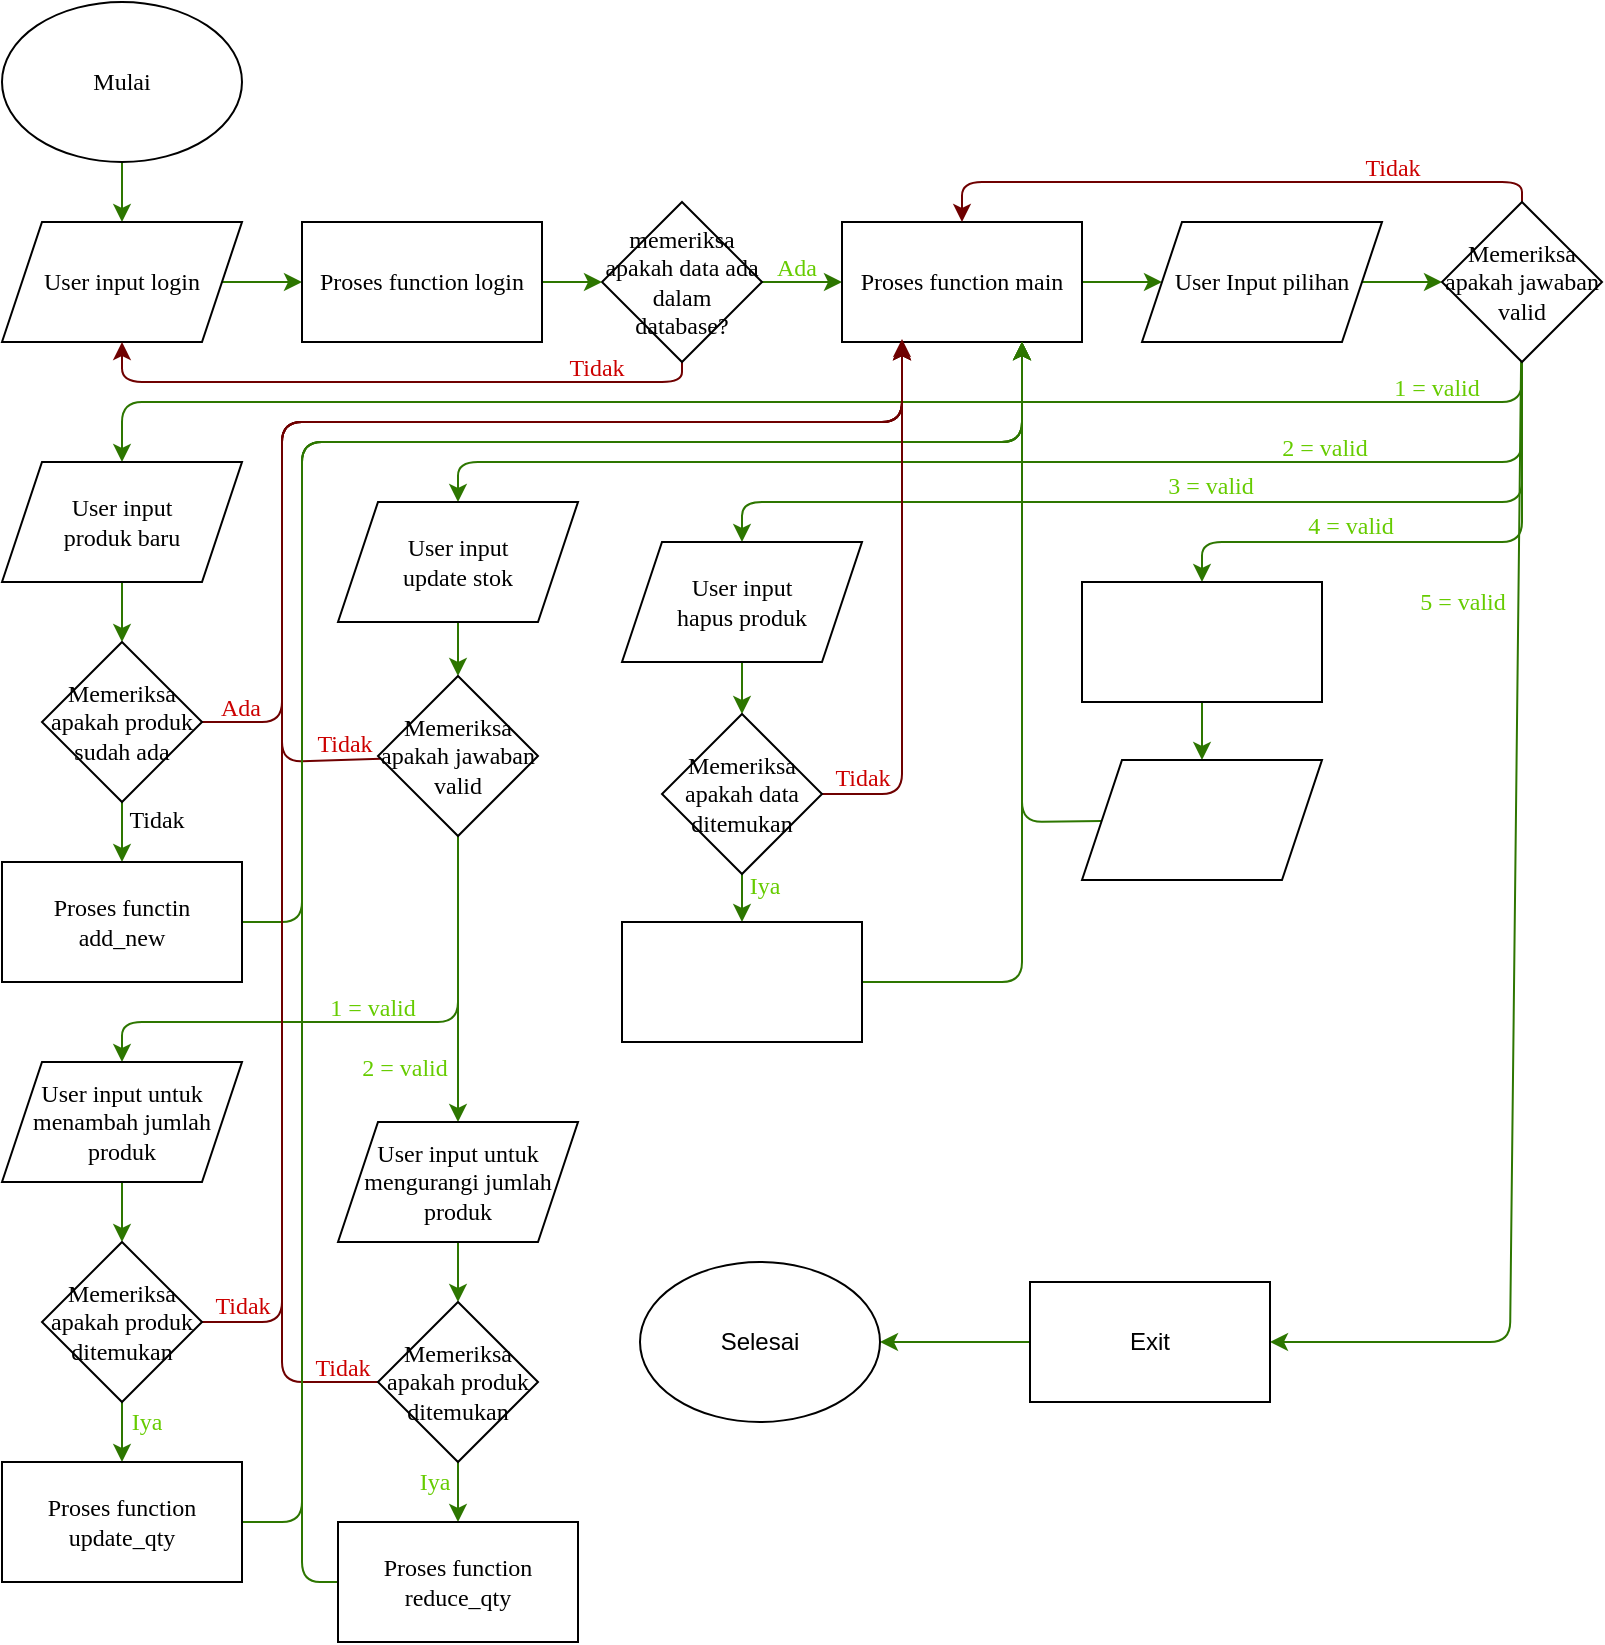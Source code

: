 <mxfile>
    <diagram id="2w0YJS_ZWguaededGHnA" name="Page-1">
        <mxGraphModel dx="1422" dy="1058" grid="1" gridSize="10" guides="1" tooltips="1" connect="1" arrows="1" fold="1" page="1" pageScale="1" pageWidth="850" pageHeight="1100" math="0" shadow="0">
            <root>
                <mxCell id="0"/>
                <mxCell id="1" parent="0"/>
                <mxCell id="106" style="edgeStyle=none;html=1;entryX=0.5;entryY=0;entryDx=0;entryDy=0;fontFamily=Times New Roman;fontSize=12;fillColor=#60a917;strokeColor=#2D7600;" parent="1" source="101" target="103" edge="1">
                    <mxGeometry relative="1" as="geometry"/>
                </mxCell>
                <mxCell id="101" value="Mulai" style="ellipse;whiteSpace=wrap;html=1;fontFamily=Times New Roman;fontSize=12;" parent="1" vertex="1">
                    <mxGeometry x="46" y="20" width="120" height="80" as="geometry"/>
                </mxCell>
                <mxCell id="107" style="edgeStyle=none;html=1;fontFamily=Times New Roman;fontSize=12;fillColor=#60a917;strokeColor=#2D7600;" parent="1" source="103" target="105" edge="1">
                    <mxGeometry relative="1" as="geometry"/>
                </mxCell>
                <mxCell id="103" value="User input login" style="shape=parallelogram;perimeter=parallelogramPerimeter;whiteSpace=wrap;html=1;fixedSize=1;fontFamily=Times New Roman;fontSize=12;" parent="1" vertex="1">
                    <mxGeometry x="46" y="130" width="120" height="60" as="geometry"/>
                </mxCell>
                <mxCell id="109" style="edgeStyle=none;html=1;entryX=0.5;entryY=1;entryDx=0;entryDy=0;fontFamily=Times New Roman;fontSize=12;fillColor=#a20025;strokeColor=#6F0000;" parent="1" source="104" target="103" edge="1">
                    <mxGeometry relative="1" as="geometry">
                        <Array as="points">
                            <mxPoint x="386" y="210"/>
                            <mxPoint x="106" y="210"/>
                        </Array>
                    </mxGeometry>
                </mxCell>
                <mxCell id="112" style="edgeStyle=none;html=1;entryX=0;entryY=0.5;entryDx=0;entryDy=0;fontFamily=Times New Roman;fontSize=12;fillColor=#60a917;strokeColor=#2D7600;" parent="1" source="104" target="111" edge="1">
                    <mxGeometry relative="1" as="geometry"/>
                </mxCell>
                <mxCell id="104" value="memeriksa apakah data ada dalam database?" style="rhombus;whiteSpace=wrap;html=1;fontFamily=Times New Roman;fontSize=12;" parent="1" vertex="1">
                    <mxGeometry x="346" y="120" width="80" height="80" as="geometry"/>
                </mxCell>
                <mxCell id="108" style="edgeStyle=none;html=1;entryX=0;entryY=0.5;entryDx=0;entryDy=0;fontFamily=Times New Roman;fontSize=12;fillColor=#60a917;strokeColor=#2D7600;" parent="1" source="105" target="104" edge="1">
                    <mxGeometry relative="1" as="geometry"/>
                </mxCell>
                <mxCell id="105" value="Proses function login" style="rounded=0;whiteSpace=wrap;html=1;fontFamily=Times New Roman;fontSize=12;" parent="1" vertex="1">
                    <mxGeometry x="196" y="130" width="120" height="60" as="geometry"/>
                </mxCell>
                <mxCell id="110" value="Tidak" style="text;html=1;align=center;verticalAlign=middle;resizable=0;points=[];autosize=1;strokeColor=none;fillColor=none;fontSize=12;fontFamily=Times New Roman;fontColor=#CC0000;" parent="1" vertex="1">
                    <mxGeometry x="318" y="188" width="50" height="30" as="geometry"/>
                </mxCell>
                <mxCell id="115" style="edgeStyle=none;html=1;entryX=0;entryY=0.5;entryDx=0;entryDy=0;fontFamily=Times New Roman;fontSize=12;fillColor=#60a917;strokeColor=#2D7600;" parent="1" source="111" target="114" edge="1">
                    <mxGeometry relative="1" as="geometry"/>
                </mxCell>
                <mxCell id="111" value="Proses function main" style="rounded=0;whiteSpace=wrap;html=1;fontFamily=Times New Roman;fontSize=12;" parent="1" vertex="1">
                    <mxGeometry x="466" y="130" width="120" height="60" as="geometry"/>
                </mxCell>
                <mxCell id="113" value="Ada" style="text;html=1;align=center;verticalAlign=middle;resizable=0;points=[];autosize=1;strokeColor=none;fillColor=none;fontSize=12;fontFamily=Times New Roman;fontColor=#66CC00;" parent="1" vertex="1">
                    <mxGeometry x="423" y="138" width="40" height="30" as="geometry"/>
                </mxCell>
                <mxCell id="117" style="edgeStyle=none;html=1;fontFamily=Times New Roman;fontSize=12;entryX=0;entryY=0.5;entryDx=0;entryDy=0;fillColor=#60a917;strokeColor=#2D7600;" parent="1" source="114" target="116" edge="1">
                    <mxGeometry relative="1" as="geometry">
                        <mxPoint x="746" y="200" as="targetPoint"/>
                    </mxGeometry>
                </mxCell>
                <mxCell id="114" value="User Input pilihan" style="shape=parallelogram;perimeter=parallelogramPerimeter;whiteSpace=wrap;html=1;fixedSize=1;fontFamily=Times New Roman;fontSize=12;" parent="1" vertex="1">
                    <mxGeometry x="616" y="130" width="120" height="60" as="geometry"/>
                </mxCell>
                <mxCell id="118" style="edgeStyle=none;html=1;exitX=0.5;exitY=1;exitDx=0;exitDy=0;fontFamily=Times New Roman;fontSize=12;entryX=0.5;entryY=0;entryDx=0;entryDy=0;fillColor=#60a917;strokeColor=#2D7600;" parent="1" source="116" target="122" edge="1">
                    <mxGeometry relative="1" as="geometry">
                        <mxPoint x="106" y="250" as="targetPoint"/>
                        <Array as="points">
                            <mxPoint x="806" y="220"/>
                            <mxPoint x="106" y="220"/>
                        </Array>
                    </mxGeometry>
                </mxCell>
                <mxCell id="120" style="edgeStyle=none;html=1;entryX=0.5;entryY=0;entryDx=0;entryDy=0;fontFamily=Times New Roman;fontSize=12;fillColor=#a20025;strokeColor=#6F0000;" parent="1" source="116" target="111" edge="1">
                    <mxGeometry relative="1" as="geometry">
                        <Array as="points">
                            <mxPoint x="806" y="110"/>
                            <mxPoint x="526" y="110"/>
                        </Array>
                    </mxGeometry>
                </mxCell>
                <mxCell id="136" style="edgeStyle=none;html=1;exitX=0.5;exitY=1;exitDx=0;exitDy=0;fontFamily=Times New Roman;fontSize=12;entryX=0.5;entryY=0;entryDx=0;entryDy=0;fillColor=#60a917;strokeColor=#2D7600;" parent="1" source="116" target="135" edge="1">
                    <mxGeometry relative="1" as="geometry">
                        <mxPoint x="806" y="250" as="targetPoint"/>
                        <Array as="points">
                            <mxPoint x="806" y="250"/>
                            <mxPoint x="274" y="250"/>
                        </Array>
                    </mxGeometry>
                </mxCell>
                <mxCell id="176" style="edgeStyle=none;html=1;entryX=0.5;entryY=0;entryDx=0;entryDy=0;fontFamily=Times New Roman;fontSize=12;fontColor=#66CC00;fillColor=#60a917;strokeColor=#2D7600;" parent="1" source="116" target="175" edge="1">
                    <mxGeometry relative="1" as="geometry">
                        <Array as="points">
                            <mxPoint x="806" y="270"/>
                            <mxPoint x="416" y="270"/>
                        </Array>
                    </mxGeometry>
                </mxCell>
                <mxCell id="188" style="edgeStyle=none;html=1;exitX=0.5;exitY=1;exitDx=0;exitDy=0;entryX=0.5;entryY=0;entryDx=0;entryDy=0;fontFamily=Times New Roman;fontSize=12;fontColor=#FFFFFF;fillColor=#60a917;strokeColor=#2D7600;" parent="1" source="116" target="187" edge="1">
                    <mxGeometry relative="1" as="geometry">
                        <Array as="points">
                            <mxPoint x="806" y="290"/>
                            <mxPoint x="646" y="290"/>
                        </Array>
                    </mxGeometry>
                </mxCell>
                <mxCell id="198" style="edgeStyle=none;html=1;entryX=1;entryY=0.5;entryDx=0;entryDy=0;fillColor=#60a917;strokeColor=#2D7600;" edge="1" parent="1" source="116" target="197">
                    <mxGeometry relative="1" as="geometry">
                        <Array as="points">
                            <mxPoint x="800" y="690"/>
                        </Array>
                    </mxGeometry>
                </mxCell>
                <mxCell id="116" value="Memeriksa apakah jawaban valid" style="rhombus;whiteSpace=wrap;html=1;fontFamily=Times New Roman;fontSize=12;" parent="1" vertex="1">
                    <mxGeometry x="766" y="120" width="80" height="80" as="geometry"/>
                </mxCell>
                <mxCell id="124" style="edgeStyle=none;html=1;entryX=0.5;entryY=0;entryDx=0;entryDy=0;fontFamily=Times New Roman;fontSize=12;fillColor=#60a917;strokeColor=#2D7600;" parent="1" source="122" target="123" edge="1">
                    <mxGeometry relative="1" as="geometry"/>
                </mxCell>
                <mxCell id="122" value="User input&lt;br&gt;produk baru" style="shape=parallelogram;perimeter=parallelogramPerimeter;whiteSpace=wrap;html=1;fixedSize=1;fontFamily=Times New Roman;fontSize=12;" parent="1" vertex="1">
                    <mxGeometry x="46" y="250" width="120" height="60" as="geometry"/>
                </mxCell>
                <mxCell id="126" style="edgeStyle=none;html=1;entryX=0.5;entryY=0;entryDx=0;entryDy=0;fontFamily=Times New Roman;fontSize=12;fillColor=#60a917;strokeColor=#2D7600;" parent="1" source="123" target="125" edge="1">
                    <mxGeometry relative="1" as="geometry"/>
                </mxCell>
                <mxCell id="127" style="edgeStyle=none;html=1;fontFamily=Times New Roman;fontSize=12;entryX=0.25;entryY=1;entryDx=0;entryDy=0;fillColor=#a20025;strokeColor=#6F0000;" parent="1" source="123" target="111" edge="1">
                    <mxGeometry relative="1" as="geometry">
                        <mxPoint x="526" y="190" as="targetPoint"/>
                        <Array as="points">
                            <mxPoint x="186" y="380"/>
                            <mxPoint x="186" y="230"/>
                            <mxPoint x="496" y="230"/>
                        </Array>
                    </mxGeometry>
                </mxCell>
                <mxCell id="123" value="Memeriksa apakah produk sudah ada" style="rhombus;whiteSpace=wrap;html=1;fontFamily=Times New Roman;fontSize=12;" parent="1" vertex="1">
                    <mxGeometry x="66" y="340" width="80" height="80" as="geometry"/>
                </mxCell>
                <mxCell id="128" style="edgeStyle=none;html=1;fontFamily=Times New Roman;fontSize=12;entryX=0.75;entryY=1;entryDx=0;entryDy=0;fillColor=#60a917;strokeColor=#2D7600;" parent="1" source="125" target="111" edge="1">
                    <mxGeometry relative="1" as="geometry">
                        <mxPoint x="466" y="190" as="targetPoint"/>
                        <Array as="points">
                            <mxPoint x="196" y="480"/>
                            <mxPoint x="196" y="240"/>
                            <mxPoint x="556" y="240"/>
                        </Array>
                    </mxGeometry>
                </mxCell>
                <mxCell id="125" value="Proses functin &lt;br&gt;add_new" style="rounded=0;whiteSpace=wrap;html=1;fontFamily=Times New Roman;fontSize=12;" parent="1" vertex="1">
                    <mxGeometry x="46" y="450" width="120" height="60" as="geometry"/>
                </mxCell>
                <mxCell id="130" value="1 = valid" style="text;html=1;align=center;verticalAlign=middle;resizable=0;points=[];autosize=1;strokeColor=none;fillColor=none;fontSize=12;fontFamily=Times New Roman;fontColor=#66CC00;" parent="1" vertex="1">
                    <mxGeometry x="728" y="198" width="70" height="30" as="geometry"/>
                </mxCell>
                <mxCell id="132" value="Ada" style="text;html=1;align=center;verticalAlign=middle;resizable=0;points=[];autosize=1;strokeColor=none;fillColor=none;fontSize=12;fontFamily=Times New Roman;fontColor=#CC0000;" parent="1" vertex="1">
                    <mxGeometry x="145" y="358" width="40" height="30" as="geometry"/>
                </mxCell>
                <mxCell id="133" value="Tidak" style="text;html=1;align=center;verticalAlign=middle;resizable=0;points=[];autosize=1;strokeColor=none;fillColor=none;fontSize=12;fontFamily=Times New Roman;" parent="1" vertex="1">
                    <mxGeometry x="98" y="414" width="50" height="30" as="geometry"/>
                </mxCell>
                <mxCell id="134" value="Tidak" style="text;html=1;align=center;verticalAlign=middle;resizable=0;points=[];autosize=1;strokeColor=none;fillColor=none;fontSize=12;fontFamily=Times New Roman;fontColor=#CC0000;" parent="1" vertex="1">
                    <mxGeometry x="716" y="88" width="50" height="30" as="geometry"/>
                </mxCell>
                <mxCell id="138" style="edgeStyle=none;html=1;entryX=0.5;entryY=0;entryDx=0;entryDy=0;fontFamily=Times New Roman;fontSize=12;fillColor=#60a917;strokeColor=#2D7600;" parent="1" source="135" target="137" edge="1">
                    <mxGeometry relative="1" as="geometry"/>
                </mxCell>
                <mxCell id="135" value="User input &lt;br&gt;update stok" style="shape=parallelogram;perimeter=parallelogramPerimeter;whiteSpace=wrap;html=1;fixedSize=1;fontFamily=Times New Roman;fontSize=12;" parent="1" vertex="1">
                    <mxGeometry x="214" y="270" width="120" height="60" as="geometry"/>
                </mxCell>
                <mxCell id="140" style="edgeStyle=none;html=1;entryX=0.5;entryY=0;entryDx=0;entryDy=0;fontFamily=Times New Roman;fontSize=12;fillColor=#60a917;strokeColor=#2D7600;" parent="1" source="137" target="139" edge="1">
                    <mxGeometry relative="1" as="geometry">
                        <Array as="points">
                            <mxPoint x="274" y="530"/>
                            <mxPoint x="106" y="530"/>
                        </Array>
                    </mxGeometry>
                </mxCell>
                <mxCell id="153" style="edgeStyle=none;html=1;exitX=0.5;exitY=1;exitDx=0;exitDy=0;entryX=0.5;entryY=0;entryDx=0;entryDy=0;fontFamily=Times New Roman;fontSize=12;fillColor=#60a917;strokeColor=#2D7600;" parent="1" source="137" target="151" edge="1">
                    <mxGeometry relative="1" as="geometry"/>
                </mxCell>
                <mxCell id="171" style="edgeStyle=none;html=1;fontFamily=Times New Roman;fontSize=12;fillColor=#a20025;strokeColor=#6F0000;" parent="1" source="137" edge="1">
                    <mxGeometry relative="1" as="geometry">
                        <mxPoint x="496" y="190" as="targetPoint"/>
                        <Array as="points">
                            <mxPoint x="186" y="400"/>
                            <mxPoint x="186" y="230"/>
                            <mxPoint x="496" y="230"/>
                        </Array>
                    </mxGeometry>
                </mxCell>
                <mxCell id="137" value="Memeriksa apakah jawaban valid" style="rhombus;whiteSpace=wrap;html=1;fontFamily=Times New Roman;fontSize=12;" parent="1" vertex="1">
                    <mxGeometry x="234" y="357" width="80" height="80" as="geometry"/>
                </mxCell>
                <mxCell id="144" style="edgeStyle=none;html=1;entryX=0.5;entryY=0;entryDx=0;entryDy=0;fontFamily=Times New Roman;fontSize=12;fillColor=#60a917;strokeColor=#2D7600;" parent="1" source="139" target="143" edge="1">
                    <mxGeometry relative="1" as="geometry"/>
                </mxCell>
                <mxCell id="139" value="User input untuk&lt;br&gt;menambah jumlah produk" style="shape=parallelogram;perimeter=parallelogramPerimeter;whiteSpace=wrap;html=1;fixedSize=1;fontFamily=Times New Roman;fontSize=12;" parent="1" vertex="1">
                    <mxGeometry x="46" y="550" width="120" height="60" as="geometry"/>
                </mxCell>
                <mxCell id="141" value="2 = valid" style="text;html=1;align=center;verticalAlign=middle;resizable=0;points=[];autosize=1;strokeColor=none;fillColor=none;fontSize=12;fontFamily=Times New Roman;fontColor=#66CC00;" parent="1" vertex="1">
                    <mxGeometry x="672" y="228" width="70" height="30" as="geometry"/>
                </mxCell>
                <mxCell id="142" value="1 = valid" style="text;html=1;align=center;verticalAlign=middle;resizable=0;points=[];autosize=1;strokeColor=none;fillColor=none;fontSize=12;fontFamily=Times New Roman;fontColor=#66CC00;" parent="1" vertex="1">
                    <mxGeometry x="196" y="508" width="70" height="30" as="geometry"/>
                </mxCell>
                <mxCell id="146" style="edgeStyle=none;html=1;entryX=0.5;entryY=0;entryDx=0;entryDy=0;fontFamily=Times New Roman;fontSize=12;fillColor=#60a917;strokeColor=#2D7600;" parent="1" source="143" target="145" edge="1">
                    <mxGeometry relative="1" as="geometry"/>
                </mxCell>
                <mxCell id="148" style="edgeStyle=none;html=1;fontFamily=Times New Roman;fontSize=12;fillColor=#a20025;strokeColor=#6F0000;entryX=0.25;entryY=1;entryDx=0;entryDy=0;" parent="1" source="143" target="111" edge="1">
                    <mxGeometry relative="1" as="geometry">
                        <mxPoint x="526" y="190" as="targetPoint"/>
                        <Array as="points">
                            <mxPoint x="186" y="680"/>
                            <mxPoint x="186" y="230"/>
                            <mxPoint x="496" y="230"/>
                        </Array>
                    </mxGeometry>
                </mxCell>
                <mxCell id="143" value="Memeriksa apakah produk ditemukan" style="rhombus;whiteSpace=wrap;html=1;fontFamily=Times New Roman;fontSize=12;" parent="1" vertex="1">
                    <mxGeometry x="66" y="640" width="80" height="80" as="geometry"/>
                </mxCell>
                <mxCell id="150" style="edgeStyle=none;html=1;fontFamily=Times New Roman;fontSize=12;fillColor=#60a917;strokeColor=#2D7600;entryX=0.75;entryY=1;entryDx=0;entryDy=0;" parent="1" source="145" target="111" edge="1">
                    <mxGeometry relative="1" as="geometry">
                        <mxPoint x="526" y="190" as="targetPoint"/>
                        <Array as="points">
                            <mxPoint x="196" y="780"/>
                            <mxPoint x="196" y="240"/>
                            <mxPoint x="556" y="240"/>
                        </Array>
                    </mxGeometry>
                </mxCell>
                <mxCell id="145" value="Proses function&lt;br&gt;update_qty" style="rounded=0;whiteSpace=wrap;html=1;fontFamily=Times New Roman;fontSize=12;" parent="1" vertex="1">
                    <mxGeometry x="46" y="750" width="120" height="60" as="geometry"/>
                </mxCell>
                <mxCell id="147" value="Iya" style="text;html=1;align=center;verticalAlign=middle;resizable=0;points=[];autosize=1;strokeColor=none;fillColor=none;fontSize=12;fontFamily=Times New Roman;fontColor=#66CC00;" parent="1" vertex="1">
                    <mxGeometry x="98" y="715" width="40" height="30" as="geometry"/>
                </mxCell>
                <mxCell id="149" value="Tidak" style="text;html=1;align=center;verticalAlign=middle;resizable=0;points=[];autosize=1;strokeColor=none;fillColor=none;fontSize=12;fontFamily=Times New Roman;fontColor=#CC0000;" parent="1" vertex="1">
                    <mxGeometry x="141" y="657" width="50" height="30" as="geometry"/>
                </mxCell>
                <mxCell id="155" style="edgeStyle=none;html=1;entryX=0.5;entryY=0;entryDx=0;entryDy=0;fontFamily=Times New Roman;fontSize=12;fillColor=#60a917;strokeColor=#2D7600;" parent="1" source="151" target="154" edge="1">
                    <mxGeometry relative="1" as="geometry"/>
                </mxCell>
                <mxCell id="151" value="User input untuk mengurangi jumlah produk" style="shape=parallelogram;perimeter=parallelogramPerimeter;whiteSpace=wrap;html=1;fixedSize=1;fontFamily=Times New Roman;fontSize=12;" parent="1" vertex="1">
                    <mxGeometry x="214" y="580" width="120" height="60" as="geometry"/>
                </mxCell>
                <mxCell id="157" style="edgeStyle=none;html=1;entryX=0.5;entryY=0;entryDx=0;entryDy=0;fontFamily=Times New Roman;fontSize=12;fillColor=#60a917;strokeColor=#2D7600;" parent="1" source="154" target="156" edge="1">
                    <mxGeometry relative="1" as="geometry"/>
                </mxCell>
                <mxCell id="168" style="edgeStyle=none;html=1;entryX=0.25;entryY=1;entryDx=0;entryDy=0;fontFamily=Times New Roman;fontSize=12;fillColor=#a20025;strokeColor=#6F0000;" parent="1" source="154" target="111" edge="1">
                    <mxGeometry relative="1" as="geometry">
                        <Array as="points">
                            <mxPoint x="186" y="710"/>
                            <mxPoint x="186" y="230"/>
                            <mxPoint x="496" y="230"/>
                        </Array>
                    </mxGeometry>
                </mxCell>
                <mxCell id="154" value="Memeriksa apakah produk ditemukan" style="rhombus;whiteSpace=wrap;html=1;fontFamily=Times New Roman;fontSize=12;" parent="1" vertex="1">
                    <mxGeometry x="234" y="670" width="80" height="80" as="geometry"/>
                </mxCell>
                <mxCell id="169" style="edgeStyle=none;html=1;fontFamily=Times New Roman;fontSize=12;fillColor=#60a917;strokeColor=#2D7600;" parent="1" source="156" edge="1">
                    <mxGeometry relative="1" as="geometry">
                        <mxPoint x="556" y="190" as="targetPoint"/>
                        <Array as="points">
                            <mxPoint x="196" y="810"/>
                            <mxPoint x="196" y="240"/>
                            <mxPoint x="556" y="240"/>
                        </Array>
                    </mxGeometry>
                </mxCell>
                <mxCell id="156" value="Proses function&lt;br&gt;reduce_qty" style="rounded=0;whiteSpace=wrap;html=1;fontFamily=Times New Roman;fontSize=12;" parent="1" vertex="1">
                    <mxGeometry x="214" y="780" width="120" height="60" as="geometry"/>
                </mxCell>
                <mxCell id="160" value="Tidak" style="text;html=1;align=center;verticalAlign=middle;resizable=0;points=[];autosize=1;strokeColor=none;fillColor=none;fontSize=12;fontFamily=Times New Roman;fontColor=#CC0000;" parent="1" vertex="1">
                    <mxGeometry x="191" y="688" width="50" height="30" as="geometry"/>
                </mxCell>
                <mxCell id="161" value="Iya" style="text;html=1;align=center;verticalAlign=middle;resizable=0;points=[];autosize=1;strokeColor=none;fillColor=none;fontSize=12;fontFamily=Times New Roman;fontColor=#66CC00;" parent="1" vertex="1">
                    <mxGeometry x="242" y="745" width="40" height="30" as="geometry"/>
                </mxCell>
                <mxCell id="164" value="3 = valid" style="text;html=1;align=center;verticalAlign=middle;resizable=0;points=[];autosize=1;strokeColor=none;fillColor=none;fontSize=12;fontFamily=Times New Roman;fontColor=#66CC00;" parent="1" vertex="1">
                    <mxGeometry x="615" y="247" width="70" height="30" as="geometry"/>
                </mxCell>
                <mxCell id="172" value="2 = valid" style="text;html=1;align=center;verticalAlign=middle;resizable=0;points=[];autosize=1;strokeColor=none;fillColor=none;fontSize=12;fontFamily=Times New Roman;fontColor=#66CC00;" parent="1" vertex="1">
                    <mxGeometry x="212" y="538" width="70" height="30" as="geometry"/>
                </mxCell>
                <mxCell id="173" value="Tidak" style="text;html=1;align=center;verticalAlign=middle;resizable=0;points=[];autosize=1;strokeColor=none;fillColor=none;fontSize=12;fontFamily=Times New Roman;fontColor=#CC0000;" parent="1" vertex="1">
                    <mxGeometry x="192" y="376" width="50" height="30" as="geometry"/>
                </mxCell>
                <mxCell id="178" style="edgeStyle=none;html=1;entryX=0.5;entryY=0;entryDx=0;entryDy=0;fontFamily=Times New Roman;fontSize=12;fontColor=#66CC00;fillColor=#60a917;strokeColor=#2D7600;" parent="1" source="175" target="177" edge="1">
                    <mxGeometry relative="1" as="geometry"/>
                </mxCell>
                <mxCell id="175" value="User input &lt;br&gt;hapus produk" style="shape=parallelogram;perimeter=parallelogramPerimeter;whiteSpace=wrap;html=1;fixedSize=1;fontFamily=Times New Roman;fontSize=12;" parent="1" vertex="1">
                    <mxGeometry x="356" y="290" width="120" height="60" as="geometry"/>
                </mxCell>
                <mxCell id="180" style="edgeStyle=none;html=1;entryX=0.5;entryY=0;entryDx=0;entryDy=0;fontFamily=Times New Roman;fontSize=12;fontColor=#FFFFFF;fillColor=#60a917;strokeColor=#2D7600;" parent="1" source="177" target="179" edge="1">
                    <mxGeometry relative="1" as="geometry"/>
                </mxCell>
                <mxCell id="182" style="edgeStyle=none;html=1;fontFamily=Times New Roman;fontSize=12;fontColor=#FFFFFF;fillColor=#a20025;strokeColor=#6F0000;" parent="1" source="177" edge="1">
                    <mxGeometry relative="1" as="geometry">
                        <mxPoint x="496" y="188.519" as="targetPoint"/>
                        <Array as="points">
                            <mxPoint x="496" y="416"/>
                        </Array>
                    </mxGeometry>
                </mxCell>
                <mxCell id="177" value="Memeriksa apakah data ditemukan" style="rhombus;whiteSpace=wrap;html=1;fontFamily=Times New Roman;fontSize=12;" parent="1" vertex="1">
                    <mxGeometry x="376" y="376" width="80" height="80" as="geometry"/>
                </mxCell>
                <mxCell id="183" style="edgeStyle=none;html=1;fontFamily=Times New Roman;fontSize=12;fontColor=#FFFFFF;fillColor=#60a917;strokeColor=#2D7600;" parent="1" source="179" edge="1">
                    <mxGeometry relative="1" as="geometry">
                        <mxPoint x="556" y="190" as="targetPoint"/>
                        <Array as="points">
                            <mxPoint x="556" y="510"/>
                        </Array>
                    </mxGeometry>
                </mxCell>
                <mxCell id="179" value="&lt;font color=&quot;#ffffff&quot;&gt;Proses function remove_product&lt;/font&gt;" style="rounded=0;whiteSpace=wrap;html=1;fontFamily=Times New Roman;fontSize=12;fontColor=#66CC00;fillColor=none;" parent="1" vertex="1">
                    <mxGeometry x="356" y="480" width="120" height="60" as="geometry"/>
                </mxCell>
                <mxCell id="184" value="Tidak" style="text;html=1;align=center;verticalAlign=middle;resizable=0;points=[];autosize=1;strokeColor=none;fillColor=none;fontSize=12;fontFamily=Times New Roman;fontColor=#CC0000;" parent="1" vertex="1">
                    <mxGeometry x="451" y="393" width="50" height="30" as="geometry"/>
                </mxCell>
                <mxCell id="185" value="Iya" style="text;html=1;align=center;verticalAlign=middle;resizable=0;points=[];autosize=1;strokeColor=none;fillColor=none;fontSize=12;fontFamily=Times New Roman;fontColor=#66CC00;" parent="1" vertex="1">
                    <mxGeometry x="407" y="447" width="40" height="30" as="geometry"/>
                </mxCell>
                <mxCell id="194" style="edgeStyle=none;html=1;fontFamily=Times New Roman;fontSize=12;fontColor=#FFFFFF;fillColor=#60a917;strokeColor=#2D7600;" parent="1" source="187" target="192" edge="1">
                    <mxGeometry relative="1" as="geometry"/>
                </mxCell>
                <mxCell id="187" value="Process function show_all" style="rounded=0;whiteSpace=wrap;html=1;fontFamily=Times New Roman;fontSize=12;fontColor=#FFFFFF;fillColor=none;" parent="1" vertex="1">
                    <mxGeometry x="586" y="310" width="120" height="60" as="geometry"/>
                </mxCell>
                <mxCell id="189" value="4 = valid" style="text;html=1;align=center;verticalAlign=middle;resizable=0;points=[];autosize=1;strokeColor=none;fillColor=none;fontSize=12;fontFamily=Times New Roman;fontColor=#66CC00;" parent="1" vertex="1">
                    <mxGeometry x="685" y="267" width="70" height="30" as="geometry"/>
                </mxCell>
                <mxCell id="196" style="edgeStyle=none;html=1;fontFamily=Times New Roman;fontSize=12;fontColor=#FFFFFF;fillColor=#60a917;strokeColor=#2D7600;" parent="1" source="192" edge="1">
                    <mxGeometry relative="1" as="geometry">
                        <mxPoint x="556" y="190" as="targetPoint"/>
                        <Array as="points">
                            <mxPoint x="556" y="430"/>
                        </Array>
                    </mxGeometry>
                </mxCell>
                <mxCell id="192" value="User input" style="shape=parallelogram;perimeter=parallelogramPerimeter;whiteSpace=wrap;html=1;fixedSize=1;fontFamily=Times New Roman;fontSize=12;fontColor=#FFFFFF;fillColor=none;" parent="1" vertex="1">
                    <mxGeometry x="586" y="399" width="120" height="60" as="geometry"/>
                </mxCell>
                <mxCell id="201" style="edgeStyle=none;html=1;entryX=1;entryY=0.5;entryDx=0;entryDy=0;fillColor=#60a917;strokeColor=#2D7600;" edge="1" parent="1" source="197" target="200">
                    <mxGeometry relative="1" as="geometry"/>
                </mxCell>
                <mxCell id="197" value="Exit" style="whiteSpace=wrap;html=1;" vertex="1" parent="1">
                    <mxGeometry x="560" y="660" width="120" height="60" as="geometry"/>
                </mxCell>
                <mxCell id="200" value="Selesai" style="ellipse;whiteSpace=wrap;html=1;" vertex="1" parent="1">
                    <mxGeometry x="365" y="650" width="120" height="80" as="geometry"/>
                </mxCell>
                <mxCell id="352" value="5 = valid" style="text;html=1;align=center;verticalAlign=middle;resizable=0;points=[];autosize=1;strokeColor=none;fillColor=none;fontSize=12;fontFamily=Times New Roman;fontColor=#66CC00;" vertex="1" parent="1">
                    <mxGeometry x="741" y="305" width="70" height="30" as="geometry"/>
                </mxCell>
            </root>
        </mxGraphModel>
    </diagram>
</mxfile>